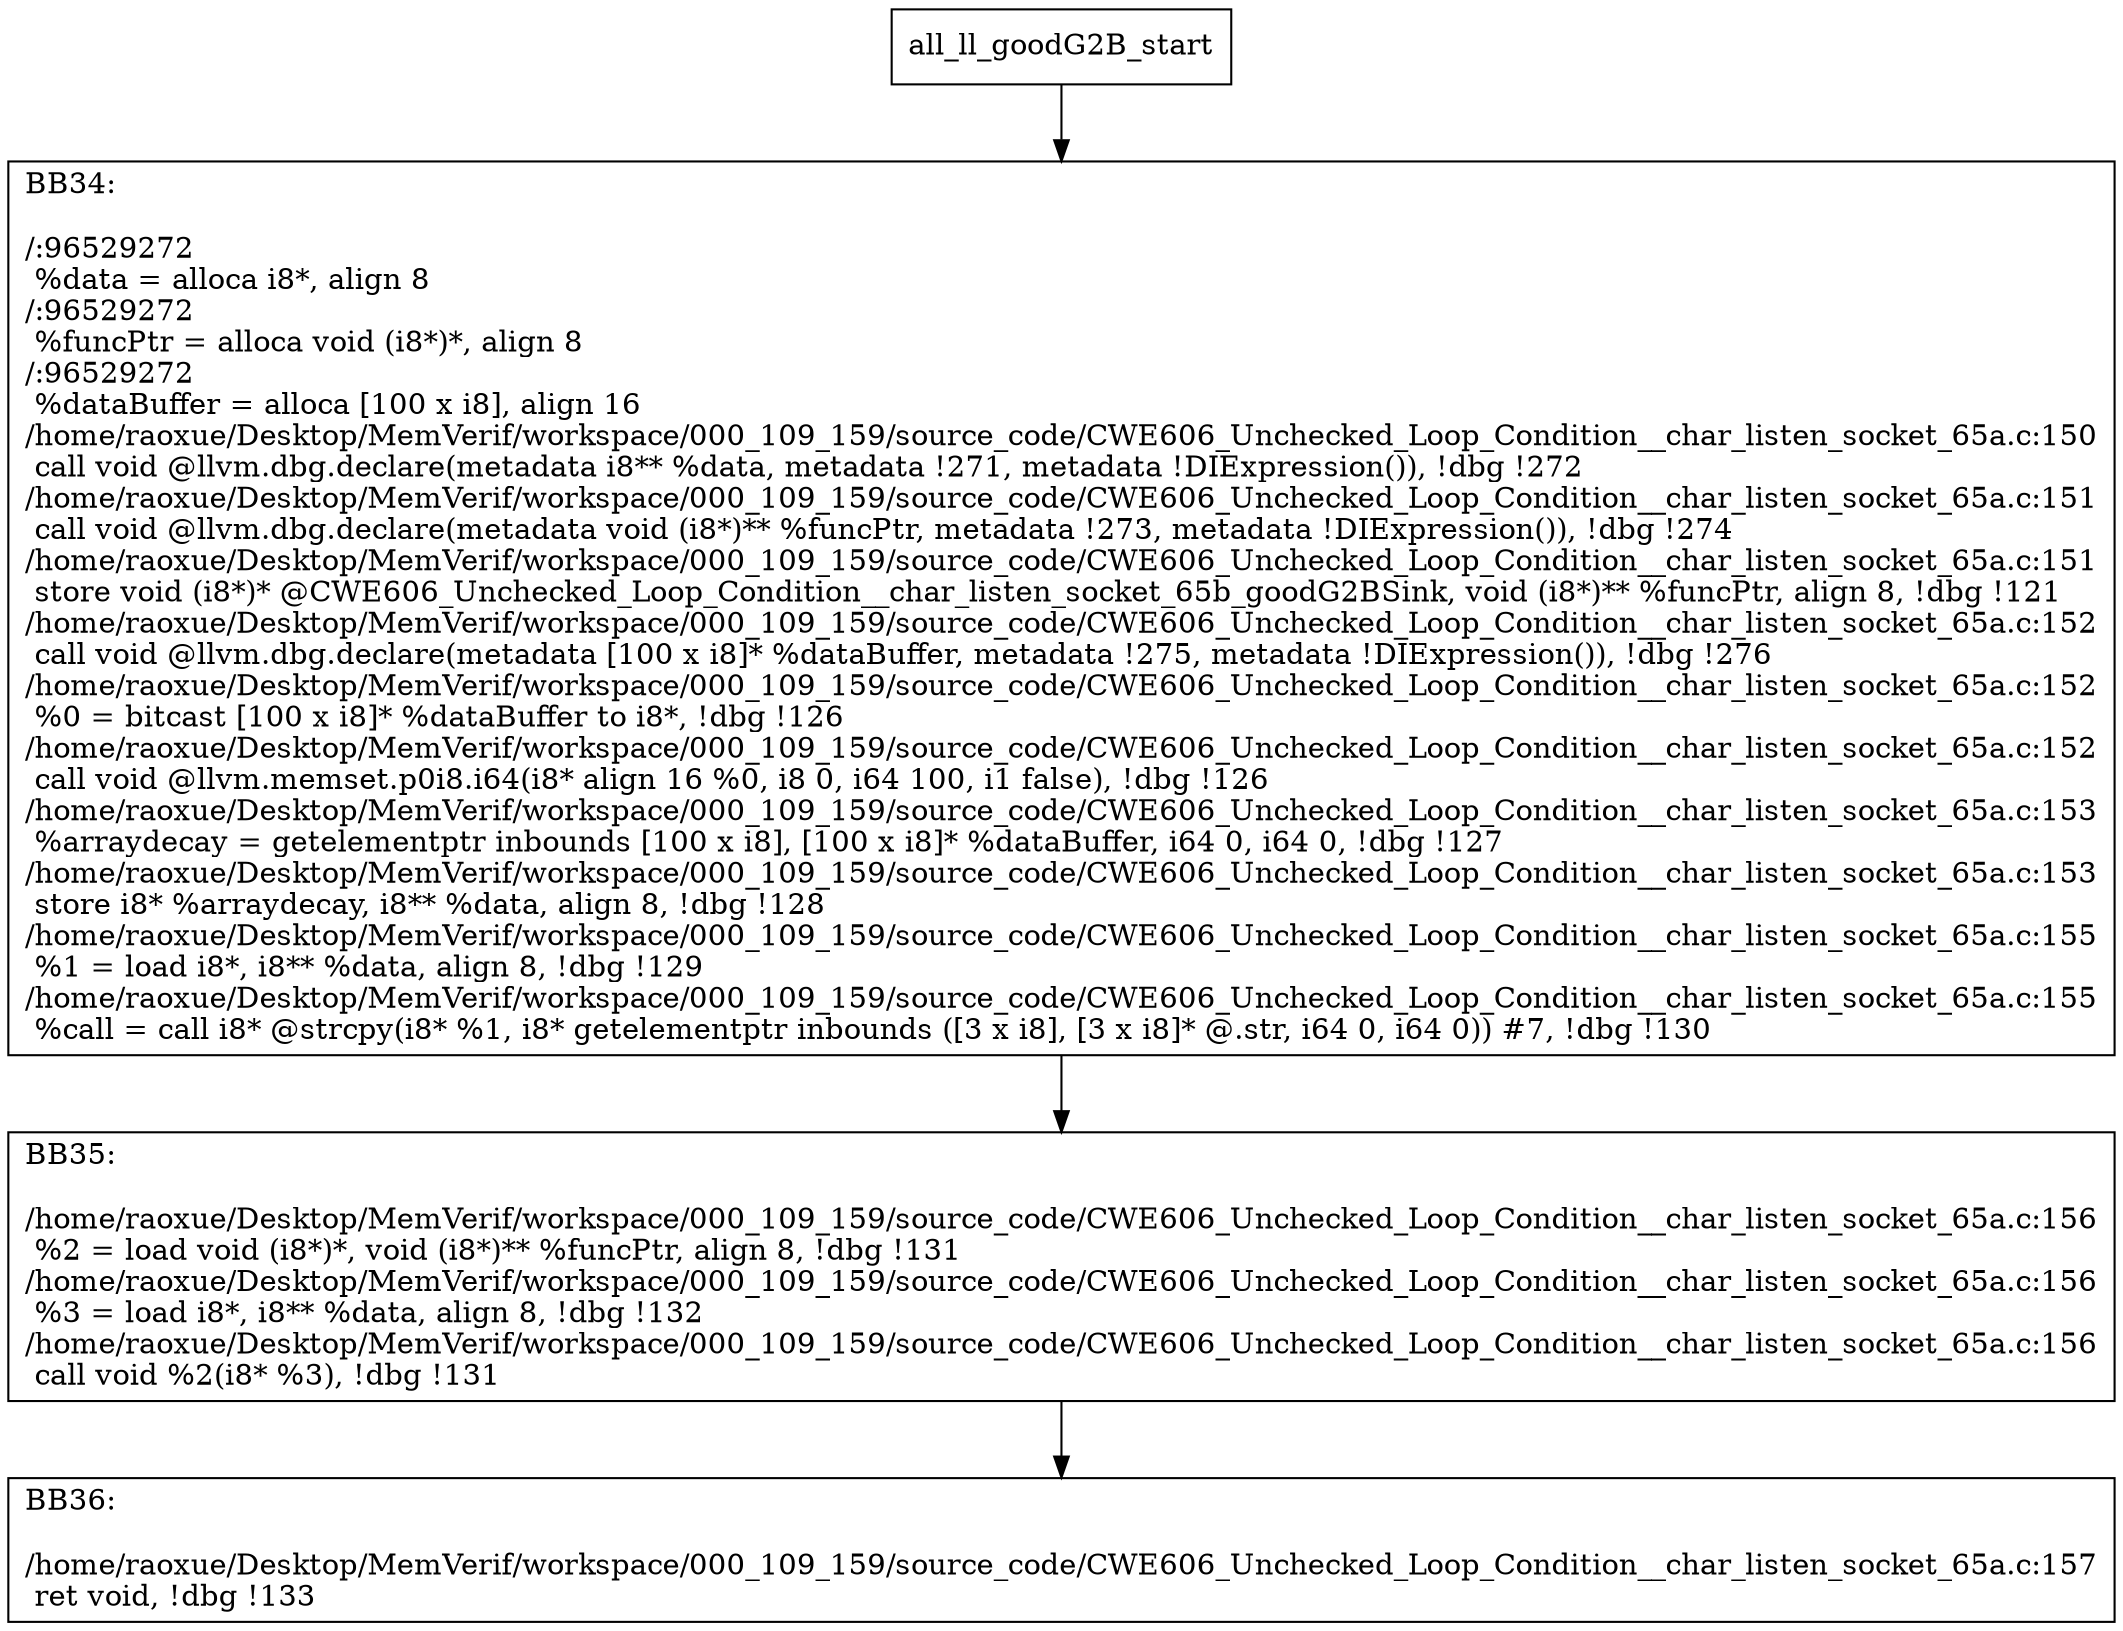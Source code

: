 digraph "CFG for'all_ll_goodG2B' function" {
	BBall_ll_goodG2B_start[shape=record,label="{all_ll_goodG2B_start}"];
	BBall_ll_goodG2B_start-> all_ll_goodG2BBB34;
	all_ll_goodG2BBB34 [shape=record, label="{BB34:\l\l/:96529272\l
  %data = alloca i8*, align 8\l
/:96529272\l
  %funcPtr = alloca void (i8*)*, align 8\l
/:96529272\l
  %dataBuffer = alloca [100 x i8], align 16\l
/home/raoxue/Desktop/MemVerif/workspace/000_109_159/source_code/CWE606_Unchecked_Loop_Condition__char_listen_socket_65a.c:150\l
  call void @llvm.dbg.declare(metadata i8** %data, metadata !271, metadata !DIExpression()), !dbg !272\l
/home/raoxue/Desktop/MemVerif/workspace/000_109_159/source_code/CWE606_Unchecked_Loop_Condition__char_listen_socket_65a.c:151\l
  call void @llvm.dbg.declare(metadata void (i8*)** %funcPtr, metadata !273, metadata !DIExpression()), !dbg !274\l
/home/raoxue/Desktop/MemVerif/workspace/000_109_159/source_code/CWE606_Unchecked_Loop_Condition__char_listen_socket_65a.c:151\l
  store void (i8*)* @CWE606_Unchecked_Loop_Condition__char_listen_socket_65b_goodG2BSink, void (i8*)** %funcPtr, align 8, !dbg !121\l
/home/raoxue/Desktop/MemVerif/workspace/000_109_159/source_code/CWE606_Unchecked_Loop_Condition__char_listen_socket_65a.c:152\l
  call void @llvm.dbg.declare(metadata [100 x i8]* %dataBuffer, metadata !275, metadata !DIExpression()), !dbg !276\l
/home/raoxue/Desktop/MemVerif/workspace/000_109_159/source_code/CWE606_Unchecked_Loop_Condition__char_listen_socket_65a.c:152\l
  %0 = bitcast [100 x i8]* %dataBuffer to i8*, !dbg !126\l
/home/raoxue/Desktop/MemVerif/workspace/000_109_159/source_code/CWE606_Unchecked_Loop_Condition__char_listen_socket_65a.c:152\l
  call void @llvm.memset.p0i8.i64(i8* align 16 %0, i8 0, i64 100, i1 false), !dbg !126\l
/home/raoxue/Desktop/MemVerif/workspace/000_109_159/source_code/CWE606_Unchecked_Loop_Condition__char_listen_socket_65a.c:153\l
  %arraydecay = getelementptr inbounds [100 x i8], [100 x i8]* %dataBuffer, i64 0, i64 0, !dbg !127\l
/home/raoxue/Desktop/MemVerif/workspace/000_109_159/source_code/CWE606_Unchecked_Loop_Condition__char_listen_socket_65a.c:153\l
  store i8* %arraydecay, i8** %data, align 8, !dbg !128\l
/home/raoxue/Desktop/MemVerif/workspace/000_109_159/source_code/CWE606_Unchecked_Loop_Condition__char_listen_socket_65a.c:155\l
  %1 = load i8*, i8** %data, align 8, !dbg !129\l
/home/raoxue/Desktop/MemVerif/workspace/000_109_159/source_code/CWE606_Unchecked_Loop_Condition__char_listen_socket_65a.c:155\l
  %call = call i8* @strcpy(i8* %1, i8* getelementptr inbounds ([3 x i8], [3 x i8]* @.str, i64 0, i64 0)) #7, !dbg !130\l
}"];
	all_ll_goodG2BBB34-> all_ll_goodG2BBB35;
	all_ll_goodG2BBB35 [shape=record, label="{BB35:\l\l/home/raoxue/Desktop/MemVerif/workspace/000_109_159/source_code/CWE606_Unchecked_Loop_Condition__char_listen_socket_65a.c:156\l
  %2 = load void (i8*)*, void (i8*)** %funcPtr, align 8, !dbg !131\l
/home/raoxue/Desktop/MemVerif/workspace/000_109_159/source_code/CWE606_Unchecked_Loop_Condition__char_listen_socket_65a.c:156\l
  %3 = load i8*, i8** %data, align 8, !dbg !132\l
/home/raoxue/Desktop/MemVerif/workspace/000_109_159/source_code/CWE606_Unchecked_Loop_Condition__char_listen_socket_65a.c:156\l
  call void %2(i8* %3), !dbg !131\l
}"];
	all_ll_goodG2BBB35-> all_ll_goodG2BBB36;
	all_ll_goodG2BBB36 [shape=record, label="{BB36:\l\l/home/raoxue/Desktop/MemVerif/workspace/000_109_159/source_code/CWE606_Unchecked_Loop_Condition__char_listen_socket_65a.c:157\l
  ret void, !dbg !133\l
}"];
}
